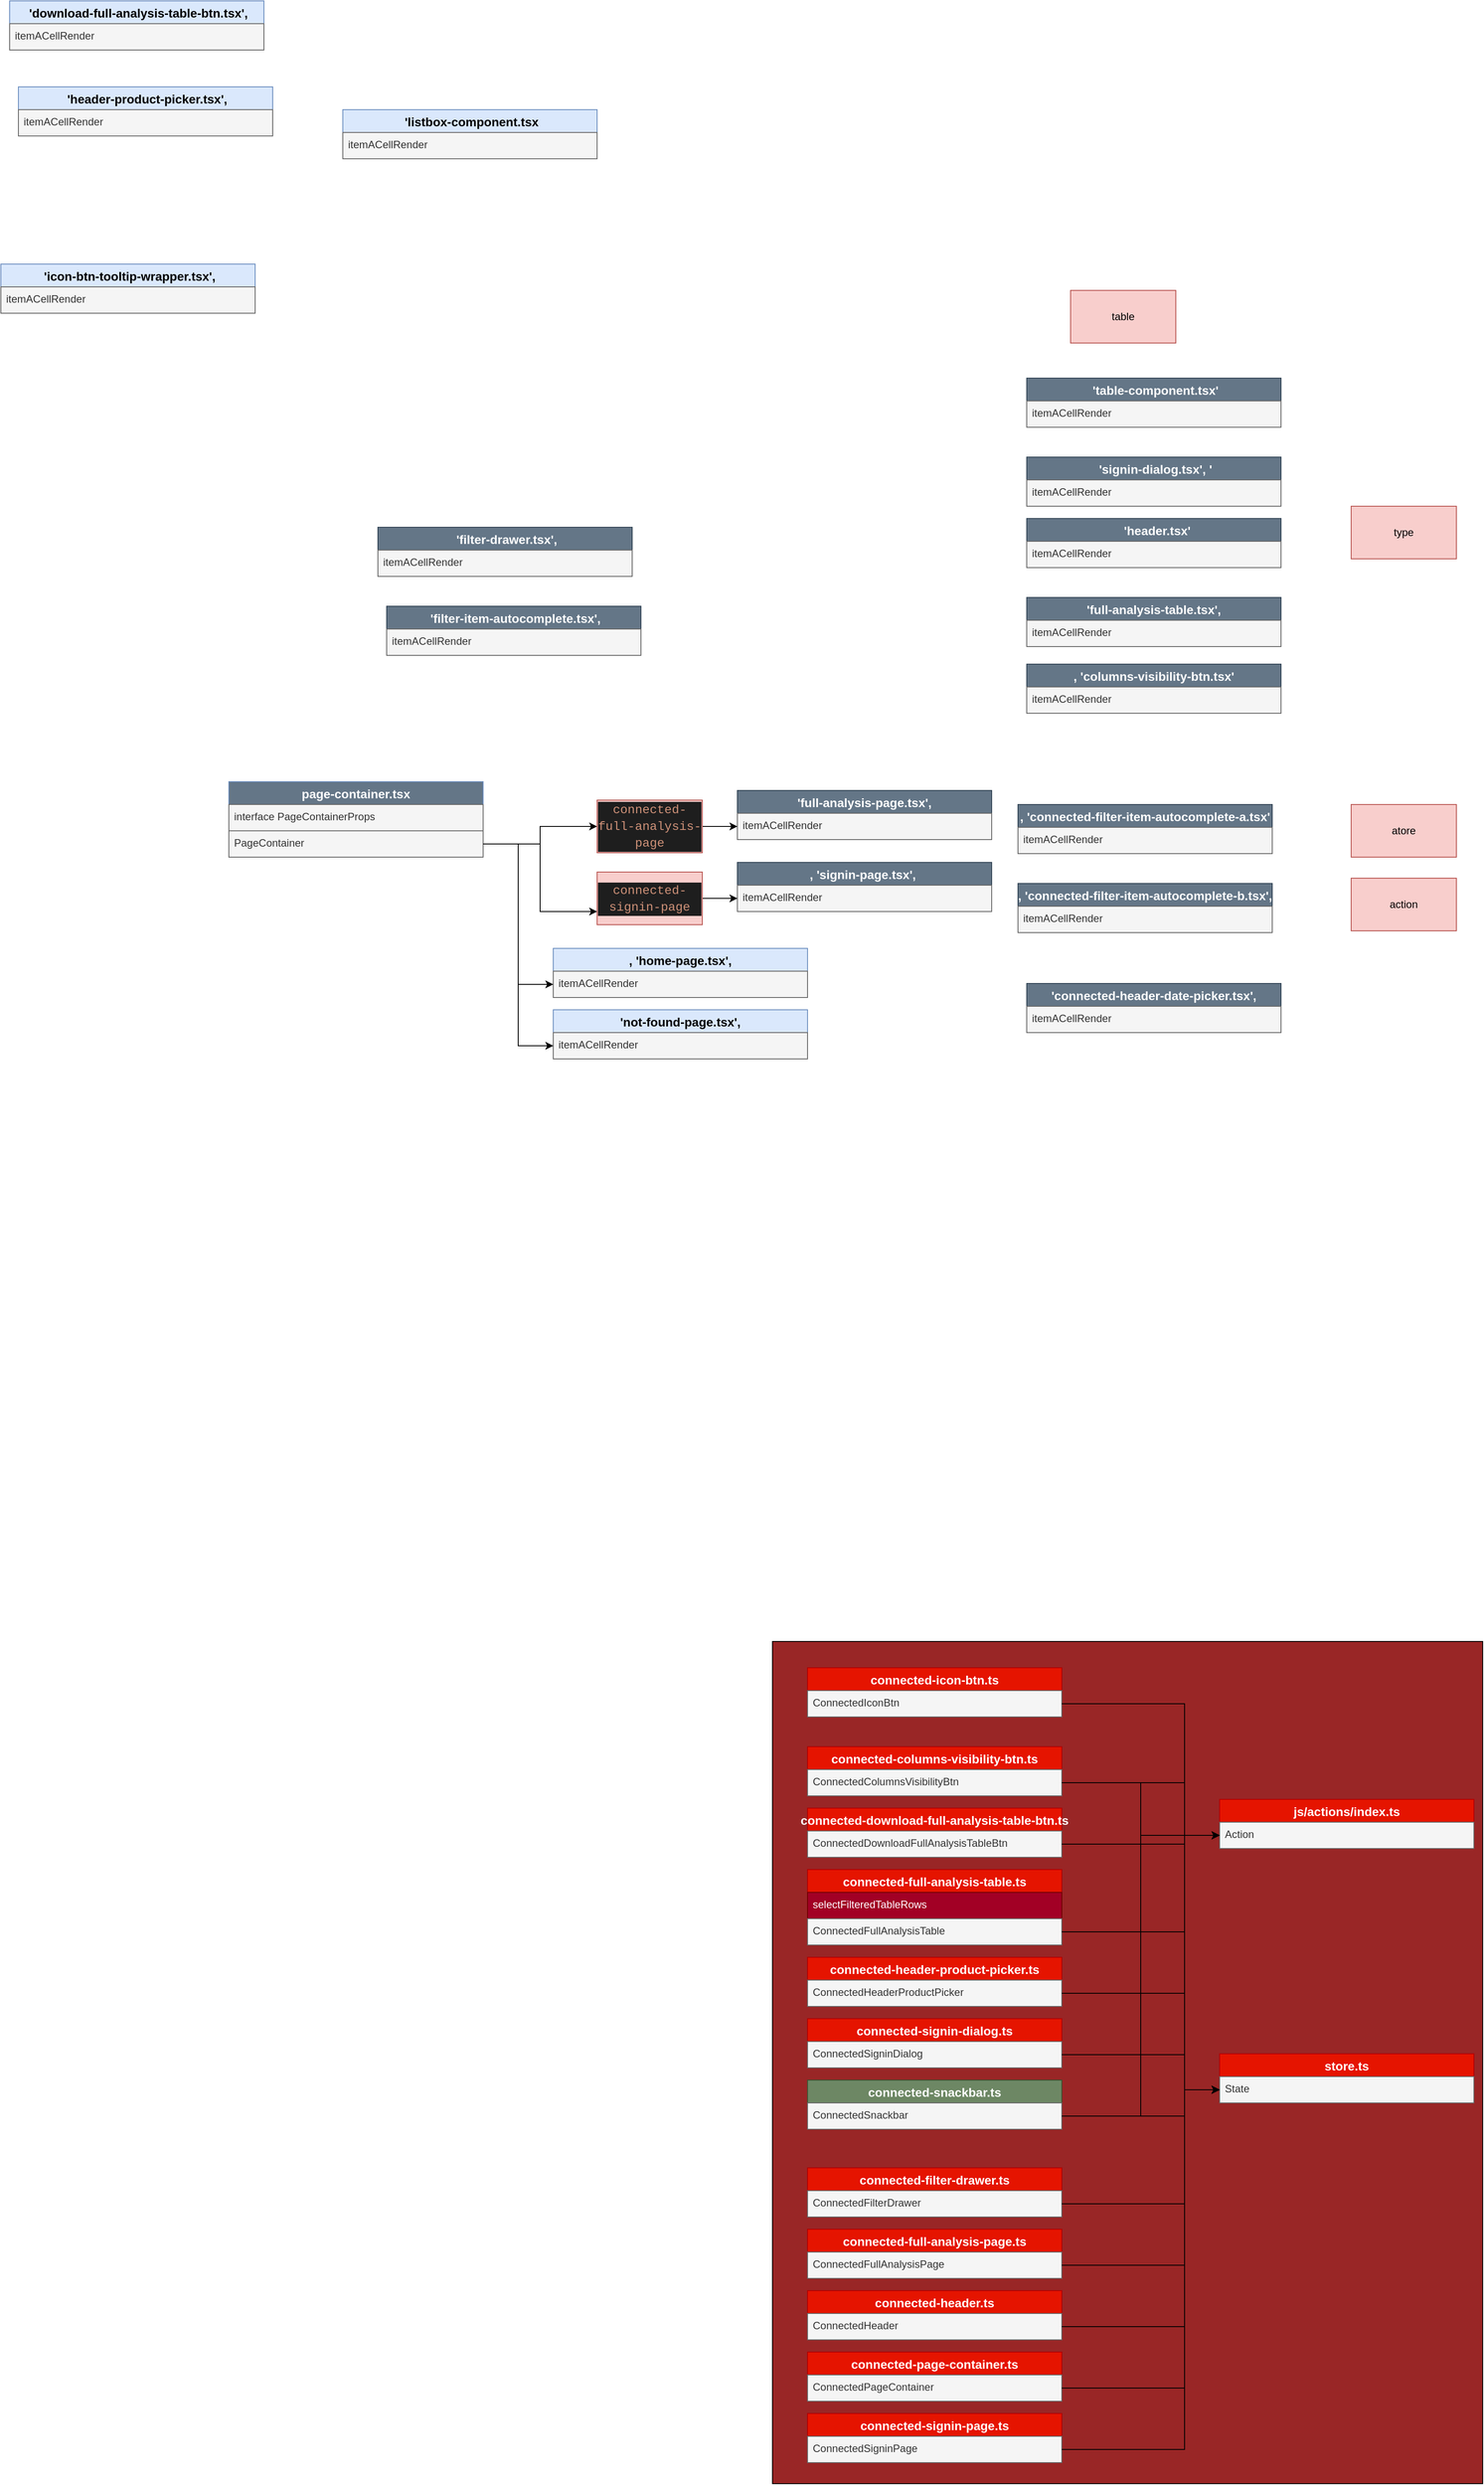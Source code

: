 <mxfile version="14.9.4" type="github">
  <diagram id="5SXes1SylNmNLAyZej1b" name="Page-1">
    <mxGraphModel dx="868" dy="3782" grid="1" gridSize="10" guides="1" tooltips="1" connect="1" arrows="1" fold="1" page="1" pageScale="1" pageWidth="850" pageHeight="1100" math="0" shadow="0">
      <root>
        <mxCell id="0" />
        <mxCell id="1" parent="0" />
        <mxCell id="j3aWC36EJ92PUxpBvVHE-376" value="" style="rounded=0;whiteSpace=wrap;html=1;fillColor=#992626;" parent="1" vertex="1">
          <mxGeometry x="890" y="-1130" width="810" height="960" as="geometry" />
        </mxCell>
        <mxCell id="j3aWC36EJ92PUxpBvVHE-299" value="connected-columns-visibility-btn.ts" style="swimlane;fontStyle=1;childLayout=stackLayout;horizontal=1;startSize=26;horizontalStack=0;resizeParent=1;resizeParentMax=0;resizeLast=0;collapsible=1;marginBottom=0;align=center;fontSize=14;fillColor=#e51400;strokeColor=#B20000;fontColor=#ffffff;" parent="1" vertex="1">
          <mxGeometry x="930" y="-1010" width="290" height="56" as="geometry">
            <mxRectangle x="-70" y="90" width="120" height="26" as="alternateBounds" />
          </mxGeometry>
        </mxCell>
        <mxCell id="j3aWC36EJ92PUxpBvVHE-300" value="ConnectedColumnsVisibilityBtn" style="text;strokeColor=#666666;fillColor=#f5f5f5;spacingLeft=4;spacingRight=4;overflow=hidden;rotatable=0;points=[[0,0.5],[1,0.5]];portConstraint=eastwest;fontSize=12;fontColor=#333333;" parent="j3aWC36EJ92PUxpBvVHE-299" vertex="1">
          <mxGeometry y="26" width="290" height="30" as="geometry" />
        </mxCell>
        <mxCell id="j3aWC36EJ92PUxpBvVHE-303" value="connected-download-full-analysis-table-btn.ts" style="swimlane;fontStyle=1;childLayout=stackLayout;horizontal=1;startSize=26;horizontalStack=0;resizeParent=1;resizeParentMax=0;resizeLast=0;collapsible=1;marginBottom=0;align=center;fontSize=14;fillColor=#e51400;strokeColor=#B20000;fontColor=#ffffff;" parent="1" vertex="1">
          <mxGeometry x="930" y="-940" width="290" height="56" as="geometry">
            <mxRectangle x="-70" y="90" width="120" height="26" as="alternateBounds" />
          </mxGeometry>
        </mxCell>
        <mxCell id="j3aWC36EJ92PUxpBvVHE-306" value="ConnectedDownloadFullAnalysisTableBtn" style="text;strokeColor=#666666;fillColor=#f5f5f5;spacingLeft=4;spacingRight=4;overflow=hidden;rotatable=0;points=[[0,0.5],[1,0.5]];portConstraint=eastwest;fontSize=12;fontColor=#333333;" parent="j3aWC36EJ92PUxpBvVHE-303" vertex="1">
          <mxGeometry y="26" width="290" height="30" as="geometry" />
        </mxCell>
        <mxCell id="j3aWC36EJ92PUxpBvVHE-307" value="connected-filter-drawer.ts" style="swimlane;fontStyle=1;childLayout=stackLayout;horizontal=1;startSize=26;horizontalStack=0;resizeParent=1;resizeParentMax=0;resizeLast=0;collapsible=1;marginBottom=0;align=center;fontSize=14;fillColor=#e51400;strokeColor=#B20000;fontColor=#ffffff;" parent="1" vertex="1">
          <mxGeometry x="930" y="-530" width="290" height="56" as="geometry">
            <mxRectangle x="-70" y="90" width="120" height="26" as="alternateBounds" />
          </mxGeometry>
        </mxCell>
        <mxCell id="j3aWC36EJ92PUxpBvVHE-310" value="ConnectedFilterDrawer" style="text;strokeColor=#666666;fillColor=#f5f5f5;spacingLeft=4;spacingRight=4;overflow=hidden;rotatable=0;points=[[0,0.5],[1,0.5]];portConstraint=eastwest;fontSize=12;fontColor=#333333;" parent="j3aWC36EJ92PUxpBvVHE-307" vertex="1">
          <mxGeometry y="26" width="290" height="30" as="geometry" />
        </mxCell>
        <mxCell id="j3aWC36EJ92PUxpBvVHE-311" value="connected-full-analysis-page.ts" style="swimlane;fontStyle=1;childLayout=stackLayout;horizontal=1;startSize=26;horizontalStack=0;resizeParent=1;resizeParentMax=0;resizeLast=0;collapsible=1;marginBottom=0;align=center;fontSize=14;fillColor=#e51400;strokeColor=#B20000;fontColor=#ffffff;" parent="1" vertex="1">
          <mxGeometry x="930" y="-460" width="290" height="56" as="geometry">
            <mxRectangle x="-70" y="90" width="120" height="26" as="alternateBounds" />
          </mxGeometry>
        </mxCell>
        <mxCell id="j3aWC36EJ92PUxpBvVHE-314" value="ConnectedFullAnalysisPage" style="text;strokeColor=#666666;fillColor=#f5f5f5;spacingLeft=4;spacingRight=4;overflow=hidden;rotatable=0;points=[[0,0.5],[1,0.5]];portConstraint=eastwest;fontSize=12;fontColor=#333333;" parent="j3aWC36EJ92PUxpBvVHE-311" vertex="1">
          <mxGeometry y="26" width="290" height="30" as="geometry" />
        </mxCell>
        <mxCell id="j3aWC36EJ92PUxpBvVHE-315" value="connected-full-analysis-table.ts" style="swimlane;fontStyle=1;childLayout=stackLayout;horizontal=1;startSize=26;horizontalStack=0;resizeParent=1;resizeParentMax=0;resizeLast=0;collapsible=1;marginBottom=0;align=center;fontSize=14;fillColor=#e51400;strokeColor=#B20000;fontColor=#ffffff;" parent="1" vertex="1">
          <mxGeometry x="930" y="-870" width="290" height="86" as="geometry">
            <mxRectangle x="-70" y="90" width="120" height="26" as="alternateBounds" />
          </mxGeometry>
        </mxCell>
        <mxCell id="j3aWC36EJ92PUxpBvVHE-317" value="selectFilteredTableRows" style="text;strokeColor=#6F0000;fillColor=#a20025;spacingLeft=4;spacingRight=4;overflow=hidden;rotatable=0;points=[[0,0.5],[1,0.5]];portConstraint=eastwest;fontSize=12;fontColor=#ffffff;" parent="j3aWC36EJ92PUxpBvVHE-315" vertex="1">
          <mxGeometry y="26" width="290" height="30" as="geometry" />
        </mxCell>
        <mxCell id="j3aWC36EJ92PUxpBvVHE-318" value="ConnectedFullAnalysisTable" style="text;strokeColor=#666666;fillColor=#f5f5f5;spacingLeft=4;spacingRight=4;overflow=hidden;rotatable=0;points=[[0,0.5],[1,0.5]];portConstraint=eastwest;fontSize=12;fontColor=#333333;" parent="j3aWC36EJ92PUxpBvVHE-315" vertex="1">
          <mxGeometry y="56" width="290" height="30" as="geometry" />
        </mxCell>
        <mxCell id="j3aWC36EJ92PUxpBvVHE-319" value="connected-header-product-picker.ts" style="swimlane;fontStyle=1;childLayout=stackLayout;horizontal=1;startSize=26;horizontalStack=0;resizeParent=1;resizeParentMax=0;resizeLast=0;collapsible=1;marginBottom=0;align=center;fontSize=14;fillColor=#e51400;strokeColor=#B20000;fontColor=#ffffff;" parent="1" vertex="1">
          <mxGeometry x="930" y="-770" width="290" height="56" as="geometry">
            <mxRectangle x="-70" y="90" width="120" height="26" as="alternateBounds" />
          </mxGeometry>
        </mxCell>
        <mxCell id="j3aWC36EJ92PUxpBvVHE-322" value="ConnectedHeaderProductPicker" style="text;strokeColor=#666666;fillColor=#f5f5f5;spacingLeft=4;spacingRight=4;overflow=hidden;rotatable=0;points=[[0,0.5],[1,0.5]];portConstraint=eastwest;fontSize=12;fontColor=#333333;" parent="j3aWC36EJ92PUxpBvVHE-319" vertex="1">
          <mxGeometry y="26" width="290" height="30" as="geometry" />
        </mxCell>
        <mxCell id="j3aWC36EJ92PUxpBvVHE-323" value="connected-header.ts" style="swimlane;fontStyle=1;childLayout=stackLayout;horizontal=1;startSize=26;horizontalStack=0;resizeParent=1;resizeParentMax=0;resizeLast=0;collapsible=1;marginBottom=0;align=center;fontSize=14;fillColor=#e51400;strokeColor=#B20000;fontColor=#ffffff;" parent="1" vertex="1">
          <mxGeometry x="930" y="-390" width="290" height="56" as="geometry">
            <mxRectangle x="-70" y="90" width="120" height="26" as="alternateBounds" />
          </mxGeometry>
        </mxCell>
        <mxCell id="j3aWC36EJ92PUxpBvVHE-326" value="ConnectedHeader" style="text;strokeColor=#666666;fillColor=#f5f5f5;spacingLeft=4;spacingRight=4;overflow=hidden;rotatable=0;points=[[0,0.5],[1,0.5]];portConstraint=eastwest;fontSize=12;fontColor=#333333;" parent="j3aWC36EJ92PUxpBvVHE-323" vertex="1">
          <mxGeometry y="26" width="290" height="30" as="geometry" />
        </mxCell>
        <mxCell id="j3aWC36EJ92PUxpBvVHE-327" value="connected-icon-btn.ts" style="swimlane;fontStyle=1;childLayout=stackLayout;horizontal=1;startSize=26;horizontalStack=0;resizeParent=1;resizeParentMax=0;resizeLast=0;collapsible=1;marginBottom=0;align=center;fontSize=14;fillColor=#e51400;strokeColor=#B20000;fontColor=#ffffff;" parent="1" vertex="1">
          <mxGeometry x="930" y="-1100" width="290" height="56" as="geometry">
            <mxRectangle x="-70" y="90" width="120" height="26" as="alternateBounds" />
          </mxGeometry>
        </mxCell>
        <mxCell id="j3aWC36EJ92PUxpBvVHE-330" value="ConnectedIconBtn" style="text;strokeColor=#666666;fillColor=#f5f5f5;spacingLeft=4;spacingRight=4;overflow=hidden;rotatable=0;points=[[0,0.5],[1,0.5]];portConstraint=eastwest;fontSize=12;fontColor=#333333;" parent="j3aWC36EJ92PUxpBvVHE-327" vertex="1">
          <mxGeometry y="26" width="290" height="30" as="geometry" />
        </mxCell>
        <mxCell id="j3aWC36EJ92PUxpBvVHE-331" value="connected-page-container.ts" style="swimlane;fontStyle=1;childLayout=stackLayout;horizontal=1;startSize=26;horizontalStack=0;resizeParent=1;resizeParentMax=0;resizeLast=0;collapsible=1;marginBottom=0;align=center;fontSize=14;fillColor=#e51400;strokeColor=#B20000;fontColor=#ffffff;" parent="1" vertex="1">
          <mxGeometry x="930" y="-320" width="290" height="56" as="geometry">
            <mxRectangle x="-70" y="90" width="120" height="26" as="alternateBounds" />
          </mxGeometry>
        </mxCell>
        <mxCell id="j3aWC36EJ92PUxpBvVHE-334" value="ConnectedPageContainer" style="text;strokeColor=#666666;fillColor=#f5f5f5;spacingLeft=4;spacingRight=4;overflow=hidden;rotatable=0;points=[[0,0.5],[1,0.5]];portConstraint=eastwest;fontSize=12;fontColor=#333333;" parent="j3aWC36EJ92PUxpBvVHE-331" vertex="1">
          <mxGeometry y="26" width="290" height="30" as="geometry" />
        </mxCell>
        <mxCell id="j3aWC36EJ92PUxpBvVHE-335" value="connected-signin-dialog.ts" style="swimlane;fontStyle=1;childLayout=stackLayout;horizontal=1;startSize=26;horizontalStack=0;resizeParent=1;resizeParentMax=0;resizeLast=0;collapsible=1;marginBottom=0;align=center;fontSize=14;fillColor=#e51400;strokeColor=#B20000;fontColor=#ffffff;" parent="1" vertex="1">
          <mxGeometry x="930" y="-700" width="290" height="56" as="geometry">
            <mxRectangle x="-70" y="90" width="120" height="26" as="alternateBounds" />
          </mxGeometry>
        </mxCell>
        <mxCell id="j3aWC36EJ92PUxpBvVHE-338" value="ConnectedSigninDialog" style="text;strokeColor=#666666;fillColor=#f5f5f5;spacingLeft=4;spacingRight=4;overflow=hidden;rotatable=0;points=[[0,0.5],[1,0.5]];portConstraint=eastwest;fontSize=12;fontColor=#333333;" parent="j3aWC36EJ92PUxpBvVHE-335" vertex="1">
          <mxGeometry y="26" width="290" height="30" as="geometry" />
        </mxCell>
        <mxCell id="j3aWC36EJ92PUxpBvVHE-339" value="connected-signin-page.ts" style="swimlane;fontStyle=1;childLayout=stackLayout;horizontal=1;startSize=26;horizontalStack=0;resizeParent=1;resizeParentMax=0;resizeLast=0;collapsible=1;marginBottom=0;align=center;fontSize=14;fillColor=#e51400;strokeColor=#B20000;fontColor=#ffffff;" parent="1" vertex="1">
          <mxGeometry x="930" y="-250" width="290" height="56" as="geometry">
            <mxRectangle x="-70" y="90" width="120" height="26" as="alternateBounds" />
          </mxGeometry>
        </mxCell>
        <mxCell id="j3aWC36EJ92PUxpBvVHE-342" value="ConnectedSigninPage" style="text;strokeColor=#666666;fillColor=#f5f5f5;spacingLeft=4;spacingRight=4;overflow=hidden;rotatable=0;points=[[0,0.5],[1,0.5]];portConstraint=eastwest;fontSize=12;fontColor=#333333;" parent="j3aWC36EJ92PUxpBvVHE-339" vertex="1">
          <mxGeometry y="26" width="290" height="30" as="geometry" />
        </mxCell>
        <mxCell id="j3aWC36EJ92PUxpBvVHE-343" value="connected-snackbar.ts" style="swimlane;fontStyle=1;childLayout=stackLayout;horizontal=1;startSize=26;horizontalStack=0;resizeParent=1;resizeParentMax=0;resizeLast=0;collapsible=1;marginBottom=0;align=center;fontSize=14;fillColor=#6d8764;strokeColor=#3A5431;fontColor=#ffffff;" parent="1" vertex="1">
          <mxGeometry x="930" y="-630" width="290" height="56" as="geometry">
            <mxRectangle x="-70" y="90" width="120" height="26" as="alternateBounds" />
          </mxGeometry>
        </mxCell>
        <mxCell id="j3aWC36EJ92PUxpBvVHE-346" value="ConnectedSnackbar" style="text;strokeColor=#666666;fillColor=#f5f5f5;spacingLeft=4;spacingRight=4;overflow=hidden;rotatable=0;points=[[0,0.5],[1,0.5]];portConstraint=eastwest;fontSize=12;fontColor=#333333;" parent="j3aWC36EJ92PUxpBvVHE-343" vertex="1">
          <mxGeometry y="26" width="290" height="30" as="geometry" />
        </mxCell>
        <mxCell id="j3aWC36EJ92PUxpBvVHE-353" value="js/actions/index.ts" style="swimlane;fontStyle=1;childLayout=stackLayout;horizontal=1;startSize=26;horizontalStack=0;resizeParent=1;resizeParentMax=0;resizeLast=0;collapsible=1;marginBottom=0;align=center;fontSize=14;fillColor=#e51400;strokeColor=#B20000;fontColor=#ffffff;" parent="1" vertex="1">
          <mxGeometry x="1400" y="-950" width="290" height="56" as="geometry">
            <mxRectangle x="-70" y="90" width="120" height="26" as="alternateBounds" />
          </mxGeometry>
        </mxCell>
        <mxCell id="j3aWC36EJ92PUxpBvVHE-354" value="Action" style="text;strokeColor=#666666;fillColor=#f5f5f5;spacingLeft=4;spacingRight=4;overflow=hidden;rotatable=0;points=[[0,0.5],[1,0.5]];portConstraint=eastwest;fontSize=12;fontColor=#333333;" parent="j3aWC36EJ92PUxpBvVHE-353" vertex="1">
          <mxGeometry y="26" width="290" height="30" as="geometry" />
        </mxCell>
        <mxCell id="j3aWC36EJ92PUxpBvVHE-355" value="store.ts" style="swimlane;fontStyle=1;childLayout=stackLayout;horizontal=1;startSize=26;horizontalStack=0;resizeParent=1;resizeParentMax=0;resizeLast=0;collapsible=1;marginBottom=0;align=center;fontSize=14;fillColor=#e51400;strokeColor=#B20000;fontColor=#ffffff;" parent="1" vertex="1">
          <mxGeometry x="1400" y="-660" width="290" height="56" as="geometry">
            <mxRectangle x="-70" y="90" width="120" height="26" as="alternateBounds" />
          </mxGeometry>
        </mxCell>
        <mxCell id="j3aWC36EJ92PUxpBvVHE-356" value="State" style="text;strokeColor=#666666;fillColor=#f5f5f5;spacingLeft=4;spacingRight=4;overflow=hidden;rotatable=0;points=[[0,0.5],[1,0.5]];portConstraint=eastwest;fontSize=12;fontColor=#333333;" parent="j3aWC36EJ92PUxpBvVHE-355" vertex="1">
          <mxGeometry y="26" width="290" height="30" as="geometry" />
        </mxCell>
        <mxCell id="j3aWC36EJ92PUxpBvVHE-358" style="edgeStyle=orthogonalEdgeStyle;rounded=0;orthogonalLoop=1;jettySize=auto;html=1;" parent="1" source="j3aWC36EJ92PUxpBvVHE-330" target="j3aWC36EJ92PUxpBvVHE-354" edge="1">
          <mxGeometry relative="1" as="geometry">
            <Array as="points">
              <mxPoint x="1360" y="-1059" />
              <mxPoint x="1360" y="-909" />
            </Array>
          </mxGeometry>
        </mxCell>
        <mxCell id="j3aWC36EJ92PUxpBvVHE-359" style="edgeStyle=orthogonalEdgeStyle;rounded=0;orthogonalLoop=1;jettySize=auto;html=1;" parent="1" source="j3aWC36EJ92PUxpBvVHE-300" target="j3aWC36EJ92PUxpBvVHE-354" edge="1">
          <mxGeometry relative="1" as="geometry" />
        </mxCell>
        <mxCell id="j3aWC36EJ92PUxpBvVHE-360" style="edgeStyle=orthogonalEdgeStyle;rounded=0;orthogonalLoop=1;jettySize=auto;html=1;" parent="1" source="j3aWC36EJ92PUxpBvVHE-306" target="j3aWC36EJ92PUxpBvVHE-354" edge="1">
          <mxGeometry relative="1" as="geometry" />
        </mxCell>
        <mxCell id="j3aWC36EJ92PUxpBvVHE-361" style="edgeStyle=orthogonalEdgeStyle;rounded=0;orthogonalLoop=1;jettySize=auto;html=1;" parent="1" source="j3aWC36EJ92PUxpBvVHE-318" target="j3aWC36EJ92PUxpBvVHE-354" edge="1">
          <mxGeometry relative="1" as="geometry" />
        </mxCell>
        <mxCell id="j3aWC36EJ92PUxpBvVHE-362" style="edgeStyle=orthogonalEdgeStyle;rounded=0;orthogonalLoop=1;jettySize=auto;html=1;" parent="1" source="j3aWC36EJ92PUxpBvVHE-322" target="j3aWC36EJ92PUxpBvVHE-354" edge="1">
          <mxGeometry relative="1" as="geometry" />
        </mxCell>
        <mxCell id="j3aWC36EJ92PUxpBvVHE-363" style="edgeStyle=orthogonalEdgeStyle;rounded=0;orthogonalLoop=1;jettySize=auto;html=1;" parent="1" source="j3aWC36EJ92PUxpBvVHE-338" target="j3aWC36EJ92PUxpBvVHE-354" edge="1">
          <mxGeometry relative="1" as="geometry" />
        </mxCell>
        <mxCell id="j3aWC36EJ92PUxpBvVHE-364" style="edgeStyle=orthogonalEdgeStyle;rounded=0;orthogonalLoop=1;jettySize=auto;html=1;" parent="1" source="j3aWC36EJ92PUxpBvVHE-346" target="j3aWC36EJ92PUxpBvVHE-354" edge="1">
          <mxGeometry relative="1" as="geometry" />
        </mxCell>
        <mxCell id="j3aWC36EJ92PUxpBvVHE-365" style="edgeStyle=orthogonalEdgeStyle;rounded=0;orthogonalLoop=1;jettySize=auto;html=1;" parent="1" source="j3aWC36EJ92PUxpBvVHE-310" target="j3aWC36EJ92PUxpBvVHE-356" edge="1">
          <mxGeometry relative="1" as="geometry">
            <Array as="points">
              <mxPoint x="1360" y="-489" />
              <mxPoint x="1360" y="-619" />
            </Array>
          </mxGeometry>
        </mxCell>
        <mxCell id="j3aWC36EJ92PUxpBvVHE-366" style="edgeStyle=orthogonalEdgeStyle;rounded=0;orthogonalLoop=1;jettySize=auto;html=1;" parent="1" source="j3aWC36EJ92PUxpBvVHE-314" target="j3aWC36EJ92PUxpBvVHE-356" edge="1">
          <mxGeometry relative="1" as="geometry">
            <Array as="points">
              <mxPoint x="1360" y="-419" />
              <mxPoint x="1360" y="-619" />
            </Array>
          </mxGeometry>
        </mxCell>
        <mxCell id="j3aWC36EJ92PUxpBvVHE-367" style="edgeStyle=orthogonalEdgeStyle;rounded=0;orthogonalLoop=1;jettySize=auto;html=1;" parent="1" source="j3aWC36EJ92PUxpBvVHE-326" target="j3aWC36EJ92PUxpBvVHE-356" edge="1">
          <mxGeometry relative="1" as="geometry">
            <Array as="points">
              <mxPoint x="1360" y="-349" />
              <mxPoint x="1360" y="-619" />
            </Array>
          </mxGeometry>
        </mxCell>
        <mxCell id="j3aWC36EJ92PUxpBvVHE-368" style="edgeStyle=orthogonalEdgeStyle;rounded=0;orthogonalLoop=1;jettySize=auto;html=1;" parent="1" source="j3aWC36EJ92PUxpBvVHE-334" target="j3aWC36EJ92PUxpBvVHE-356" edge="1">
          <mxGeometry relative="1" as="geometry">
            <Array as="points">
              <mxPoint x="1360" y="-279" />
              <mxPoint x="1360" y="-619" />
            </Array>
          </mxGeometry>
        </mxCell>
        <mxCell id="j3aWC36EJ92PUxpBvVHE-369" style="edgeStyle=orthogonalEdgeStyle;rounded=0;orthogonalLoop=1;jettySize=auto;html=1;" parent="1" source="j3aWC36EJ92PUxpBvVHE-342" target="j3aWC36EJ92PUxpBvVHE-356" edge="1">
          <mxGeometry relative="1" as="geometry">
            <Array as="points">
              <mxPoint x="1360" y="-209" />
              <mxPoint x="1360" y="-619" />
            </Array>
          </mxGeometry>
        </mxCell>
        <mxCell id="j3aWC36EJ92PUxpBvVHE-370" style="edgeStyle=orthogonalEdgeStyle;rounded=0;orthogonalLoop=1;jettySize=auto;html=1;" parent="1" source="j3aWC36EJ92PUxpBvVHE-318" target="j3aWC36EJ92PUxpBvVHE-356" edge="1">
          <mxGeometry relative="1" as="geometry">
            <Array as="points">
              <mxPoint x="1360" y="-799" />
              <mxPoint x="1360" y="-619" />
            </Array>
          </mxGeometry>
        </mxCell>
        <mxCell id="j3aWC36EJ92PUxpBvVHE-371" style="edgeStyle=orthogonalEdgeStyle;rounded=0;orthogonalLoop=1;jettySize=auto;html=1;" parent="1" source="j3aWC36EJ92PUxpBvVHE-322" target="j3aWC36EJ92PUxpBvVHE-356" edge="1">
          <mxGeometry relative="1" as="geometry">
            <Array as="points">
              <mxPoint x="1360" y="-729" />
              <mxPoint x="1360" y="-619" />
            </Array>
          </mxGeometry>
        </mxCell>
        <mxCell id="j3aWC36EJ92PUxpBvVHE-372" style="edgeStyle=orthogonalEdgeStyle;rounded=0;orthogonalLoop=1;jettySize=auto;html=1;" parent="1" source="j3aWC36EJ92PUxpBvVHE-338" target="j3aWC36EJ92PUxpBvVHE-356" edge="1">
          <mxGeometry relative="1" as="geometry">
            <Array as="points">
              <mxPoint x="1360" y="-659" />
              <mxPoint x="1360" y="-619" />
            </Array>
          </mxGeometry>
        </mxCell>
        <mxCell id="j3aWC36EJ92PUxpBvVHE-373" style="edgeStyle=orthogonalEdgeStyle;rounded=0;orthogonalLoop=1;jettySize=auto;html=1;" parent="1" source="j3aWC36EJ92PUxpBvVHE-346" target="j3aWC36EJ92PUxpBvVHE-356" edge="1">
          <mxGeometry relative="1" as="geometry">
            <Array as="points">
              <mxPoint x="1360" y="-589" />
              <mxPoint x="1360" y="-619" />
            </Array>
          </mxGeometry>
        </mxCell>
        <mxCell id="j3aWC36EJ92PUxpBvVHE-374" style="edgeStyle=orthogonalEdgeStyle;rounded=0;orthogonalLoop=1;jettySize=auto;html=1;" parent="1" source="j3aWC36EJ92PUxpBvVHE-306" target="j3aWC36EJ92PUxpBvVHE-356" edge="1">
          <mxGeometry relative="1" as="geometry">
            <Array as="points">
              <mxPoint x="1360" y="-899" />
              <mxPoint x="1360" y="-619" />
            </Array>
          </mxGeometry>
        </mxCell>
        <mxCell id="j3aWC36EJ92PUxpBvVHE-375" style="edgeStyle=orthogonalEdgeStyle;rounded=0;orthogonalLoop=1;jettySize=auto;html=1;" parent="1" source="j3aWC36EJ92PUxpBvVHE-300" target="j3aWC36EJ92PUxpBvVHE-356" edge="1">
          <mxGeometry relative="1" as="geometry">
            <Array as="points">
              <mxPoint x="1360" y="-969" />
              <mxPoint x="1360" y="-619" />
            </Array>
          </mxGeometry>
        </mxCell>
        <mxCell id="KLIFrRBhcnv826Nl3mYW-30" value=", &#39;columns-visibility-btn.tsx&#39;" style="swimlane;fontStyle=1;childLayout=stackLayout;horizontal=1;startSize=26;horizontalStack=0;resizeParent=1;resizeParentMax=0;resizeLast=0;collapsible=1;marginBottom=0;align=center;fontSize=14;fillColor=#647687;strokeColor=#314354;fontColor=#ffffff;" parent="1" vertex="1">
          <mxGeometry x="1180" y="-2244" width="290" height="56" as="geometry">
            <mxRectangle x="-70" y="90" width="120" height="26" as="alternateBounds" />
          </mxGeometry>
        </mxCell>
        <mxCell id="KLIFrRBhcnv826Nl3mYW-31" value="itemACellRender" style="text;strokeColor=#666666;spacingLeft=4;spacingRight=4;overflow=hidden;rotatable=0;points=[[0,0.5],[1,0.5]];portConstraint=eastwest;fontSize=12;fillColor=#f5f5f5;fontColor=#333333;" parent="KLIFrRBhcnv826Nl3mYW-30" vertex="1">
          <mxGeometry y="26" width="290" height="30" as="geometry" />
        </mxCell>
        <mxCell id="KLIFrRBhcnv826Nl3mYW-32" value=", &#39;connected-filter-item-autocomplete-a.tsx&#39;" style="swimlane;fontStyle=1;childLayout=stackLayout;horizontal=1;startSize=26;horizontalStack=0;resizeParent=1;resizeParentMax=0;resizeLast=0;collapsible=1;marginBottom=0;align=center;fontSize=14;fillColor=#647687;strokeColor=#314354;fontColor=#ffffff;" parent="1" vertex="1">
          <mxGeometry x="1170" y="-2084" width="290" height="56" as="geometry">
            <mxRectangle x="-70" y="90" width="120" height="26" as="alternateBounds" />
          </mxGeometry>
        </mxCell>
        <mxCell id="KLIFrRBhcnv826Nl3mYW-33" value="itemACellRender" style="text;strokeColor=#666666;spacingLeft=4;spacingRight=4;overflow=hidden;rotatable=0;points=[[0,0.5],[1,0.5]];portConstraint=eastwest;fontSize=12;fillColor=#f5f5f5;fontColor=#333333;" parent="KLIFrRBhcnv826Nl3mYW-32" vertex="1">
          <mxGeometry y="26" width="290" height="30" as="geometry" />
        </mxCell>
        <mxCell id="KLIFrRBhcnv826Nl3mYW-34" value=", &#39;connected-filter-item-autocomplete-b.tsx&#39;," style="swimlane;fontStyle=1;childLayout=stackLayout;horizontal=1;startSize=26;horizontalStack=0;resizeParent=1;resizeParentMax=0;resizeLast=0;collapsible=1;marginBottom=0;align=center;fontSize=14;fillColor=#647687;strokeColor=#314354;fontColor=#ffffff;" parent="1" vertex="1">
          <mxGeometry x="1170" y="-1994" width="290" height="56" as="geometry">
            <mxRectangle x="-70" y="90" width="120" height="26" as="alternateBounds" />
          </mxGeometry>
        </mxCell>
        <mxCell id="KLIFrRBhcnv826Nl3mYW-35" value="itemACellRender" style="text;strokeColor=#666666;spacingLeft=4;spacingRight=4;overflow=hidden;rotatable=0;points=[[0,0.5],[1,0.5]];portConstraint=eastwest;fontSize=12;fillColor=#f5f5f5;fontColor=#333333;" parent="KLIFrRBhcnv826Nl3mYW-34" vertex="1">
          <mxGeometry y="26" width="290" height="30" as="geometry" />
        </mxCell>
        <mxCell id="KLIFrRBhcnv826Nl3mYW-36" value="&#39;full-analysis-table.tsx&#39;," style="swimlane;fontStyle=1;childLayout=stackLayout;horizontal=1;startSize=26;horizontalStack=0;resizeParent=1;resizeParentMax=0;resizeLast=0;collapsible=1;marginBottom=0;align=center;fontSize=14;fillColor=#647687;strokeColor=#314354;fontColor=#ffffff;" parent="1" vertex="1">
          <mxGeometry x="1180" y="-2320" width="290" height="56" as="geometry">
            <mxRectangle x="-70" y="90" width="120" height="26" as="alternateBounds" />
          </mxGeometry>
        </mxCell>
        <mxCell id="KLIFrRBhcnv826Nl3mYW-37" value="itemACellRender" style="text;strokeColor=#666666;spacingLeft=4;spacingRight=4;overflow=hidden;rotatable=0;points=[[0,0.5],[1,0.5]];portConstraint=eastwest;fontSize=12;fillColor=#f5f5f5;fontColor=#333333;" parent="KLIFrRBhcnv826Nl3mYW-36" vertex="1">
          <mxGeometry y="26" width="290" height="30" as="geometry" />
        </mxCell>
        <mxCell id="KLIFrRBhcnv826Nl3mYW-40" value="&#39;connected-header-date-picker.tsx&#39;," style="swimlane;fontStyle=1;childLayout=stackLayout;horizontal=1;startSize=26;horizontalStack=0;resizeParent=1;resizeParentMax=0;resizeLast=0;collapsible=1;marginBottom=0;align=center;fontSize=14;fillColor=#647687;strokeColor=#314354;fontColor=#ffffff;" parent="1" vertex="1">
          <mxGeometry x="1180" y="-1880" width="290" height="56" as="geometry">
            <mxRectangle x="-70" y="90" width="120" height="26" as="alternateBounds" />
          </mxGeometry>
        </mxCell>
        <mxCell id="KLIFrRBhcnv826Nl3mYW-41" value="itemACellRender" style="text;strokeColor=#666666;spacingLeft=4;spacingRight=4;overflow=hidden;rotatable=0;points=[[0,0.5],[1,0.5]];portConstraint=eastwest;fontSize=12;fillColor=#f5f5f5;fontColor=#333333;" parent="KLIFrRBhcnv826Nl3mYW-40" vertex="1">
          <mxGeometry y="26" width="290" height="30" as="geometry" />
        </mxCell>
        <mxCell id="KLIFrRBhcnv826Nl3mYW-44" value=" &#39;filter-drawer.tsx&#39;," style="swimlane;fontStyle=1;childLayout=stackLayout;horizontal=1;startSize=26;horizontalStack=0;resizeParent=1;resizeParentMax=0;resizeLast=0;collapsible=1;marginBottom=0;align=center;fontSize=14;fillColor=#647687;strokeColor=#314354;fontColor=#ffffff;" parent="1" vertex="1">
          <mxGeometry x="440" y="-2400" width="290" height="56" as="geometry">
            <mxRectangle x="-70" y="90" width="120" height="26" as="alternateBounds" />
          </mxGeometry>
        </mxCell>
        <mxCell id="KLIFrRBhcnv826Nl3mYW-45" value="itemACellRender" style="text;strokeColor=#666666;spacingLeft=4;spacingRight=4;overflow=hidden;rotatable=0;points=[[0,0.5],[1,0.5]];portConstraint=eastwest;fontSize=12;fillColor=#f5f5f5;fontColor=#333333;" parent="KLIFrRBhcnv826Nl3mYW-44" vertex="1">
          <mxGeometry y="26" width="290" height="30" as="geometry" />
        </mxCell>
        <mxCell id="KLIFrRBhcnv826Nl3mYW-46" value=" &#39;filter-item-autocomplete.tsx&#39;," style="swimlane;fontStyle=1;childLayout=stackLayout;horizontal=1;startSize=26;horizontalStack=0;resizeParent=1;resizeParentMax=0;resizeLast=0;collapsible=1;marginBottom=0;align=center;fontSize=14;fillColor=#647687;strokeColor=#314354;fontColor=#ffffff;" parent="1" vertex="1">
          <mxGeometry x="450" y="-2310" width="290" height="56" as="geometry">
            <mxRectangle x="-70" y="90" width="120" height="26" as="alternateBounds" />
          </mxGeometry>
        </mxCell>
        <mxCell id="KLIFrRBhcnv826Nl3mYW-47" value="itemACellRender" style="text;strokeColor=#666666;spacingLeft=4;spacingRight=4;overflow=hidden;rotatable=0;points=[[0,0.5],[1,0.5]];portConstraint=eastwest;fontSize=12;fillColor=#f5f5f5;fontColor=#333333;" parent="KLIFrRBhcnv826Nl3mYW-46" vertex="1">
          <mxGeometry y="26" width="290" height="30" as="geometry" />
        </mxCell>
        <mxCell id="KLIFrRBhcnv826Nl3mYW-48" value=" &#39;full-analysis-page.tsx&#39;, " style="swimlane;fontStyle=1;childLayout=stackLayout;horizontal=1;startSize=26;horizontalStack=0;resizeParent=1;resizeParentMax=0;resizeLast=0;collapsible=1;marginBottom=0;align=center;fontSize=14;fillColor=#647687;strokeColor=#314354;fontColor=#ffffff;" parent="1" vertex="1">
          <mxGeometry x="850" y="-2100" width="290" height="56" as="geometry">
            <mxRectangle x="-70" y="90" width="120" height="26" as="alternateBounds" />
          </mxGeometry>
        </mxCell>
        <mxCell id="KLIFrRBhcnv826Nl3mYW-49" value="itemACellRender" style="text;strokeColor=#666666;spacingLeft=4;spacingRight=4;overflow=hidden;rotatable=0;points=[[0,0.5],[1,0.5]];portConstraint=eastwest;fontSize=12;fillColor=#f5f5f5;fontColor=#333333;" parent="KLIFrRBhcnv826Nl3mYW-48" vertex="1">
          <mxGeometry y="26" width="290" height="30" as="geometry" />
        </mxCell>
        <mxCell id="KLIFrRBhcnv826Nl3mYW-50" value="  &#39;header.tsx&#39;" style="swimlane;fontStyle=1;childLayout=stackLayout;horizontal=1;startSize=26;horizontalStack=0;resizeParent=1;resizeParentMax=0;resizeLast=0;collapsible=1;marginBottom=0;align=center;fontSize=14;fillColor=#647687;strokeColor=#314354;fontColor=#ffffff;" parent="1" vertex="1">
          <mxGeometry x="1180" y="-2410" width="290" height="56" as="geometry">
            <mxRectangle x="-70" y="90" width="120" height="26" as="alternateBounds" />
          </mxGeometry>
        </mxCell>
        <mxCell id="KLIFrRBhcnv826Nl3mYW-51" value="itemACellRender" style="text;strokeColor=#666666;spacingLeft=4;spacingRight=4;overflow=hidden;rotatable=0;points=[[0,0.5],[1,0.5]];portConstraint=eastwest;fontSize=12;fillColor=#f5f5f5;fontColor=#333333;" parent="KLIFrRBhcnv826Nl3mYW-50" vertex="1">
          <mxGeometry y="26" width="290" height="30" as="geometry" />
        </mxCell>
        <mxCell id="KLIFrRBhcnv826Nl3mYW-56" value=" &#39;table-component.tsx&#39;" style="swimlane;fontStyle=1;childLayout=stackLayout;horizontal=1;startSize=26;horizontalStack=0;resizeParent=1;resizeParentMax=0;resizeLast=0;collapsible=1;marginBottom=0;align=center;fontSize=14;strokeColor=#314354;fontColor=#ffffff;fillColor=#647687;" parent="1" vertex="1">
          <mxGeometry x="1180" y="-2570" width="290" height="56" as="geometry">
            <mxRectangle x="-70" y="90" width="120" height="26" as="alternateBounds" />
          </mxGeometry>
        </mxCell>
        <mxCell id="KLIFrRBhcnv826Nl3mYW-57" value="itemACellRender" style="text;strokeColor=#666666;spacingLeft=4;spacingRight=4;overflow=hidden;rotatable=0;points=[[0,0.5],[1,0.5]];portConstraint=eastwest;fontSize=12;fillColor=#f5f5f5;fontColor=#333333;" parent="KLIFrRBhcnv826Nl3mYW-56" vertex="1">
          <mxGeometry y="26" width="290" height="30" as="geometry" />
        </mxCell>
        <mxCell id="e_GTg55X1-OMGOIqKF3G-2" value=", &#39;signin-page.tsx&#39;, " style="swimlane;fontStyle=1;childLayout=stackLayout;horizontal=1;startSize=26;horizontalStack=0;resizeParent=1;resizeParentMax=0;resizeLast=0;collapsible=1;marginBottom=0;align=center;fontSize=14;strokeColor=#314354;fontColor=#ffffff;fillColor=#647687;" vertex="1" parent="1">
          <mxGeometry x="850" y="-2018" width="290" height="56" as="geometry">
            <mxRectangle x="-70" y="90" width="120" height="26" as="alternateBounds" />
          </mxGeometry>
        </mxCell>
        <mxCell id="e_GTg55X1-OMGOIqKF3G-3" value="itemACellRender" style="text;strokeColor=#666666;spacingLeft=4;spacingRight=4;overflow=hidden;rotatable=0;points=[[0,0.5],[1,0.5]];portConstraint=eastwest;fontSize=12;fillColor=#f5f5f5;fontColor=#333333;" vertex="1" parent="e_GTg55X1-OMGOIqKF3G-2">
          <mxGeometry y="26" width="290" height="30" as="geometry" />
        </mxCell>
        <mxCell id="e_GTg55X1-OMGOIqKF3G-4" value=" &#39;signin-dialog.tsx&#39;, &#39;" style="swimlane;fontStyle=1;childLayout=stackLayout;horizontal=1;startSize=26;horizontalStack=0;resizeParent=1;resizeParentMax=0;resizeLast=0;collapsible=1;marginBottom=0;align=center;fontSize=14;strokeColor=#314354;fontColor=#ffffff;fillColor=#647687;" vertex="1" parent="1">
          <mxGeometry x="1180" y="-2480" width="290" height="56" as="geometry">
            <mxRectangle x="-70" y="90" width="120" height="26" as="alternateBounds" />
          </mxGeometry>
        </mxCell>
        <mxCell id="e_GTg55X1-OMGOIqKF3G-5" value="itemACellRender" style="text;strokeColor=#666666;spacingLeft=4;spacingRight=4;overflow=hidden;rotatable=0;points=[[0,0.5],[1,0.5]];portConstraint=eastwest;fontSize=12;fillColor=#f5f5f5;fontColor=#333333;" vertex="1" parent="e_GTg55X1-OMGOIqKF3G-4">
          <mxGeometry y="26" width="290" height="30" as="geometry" />
        </mxCell>
        <mxCell id="e_GTg55X1-OMGOIqKF3G-6" value="page-container.tsx" style="swimlane;fontStyle=1;childLayout=stackLayout;horizontal=1;startSize=26;horizontalStack=0;resizeParent=1;resizeParentMax=0;resizeLast=0;collapsible=1;marginBottom=0;align=center;fontSize=14;fillColor=#647687;strokeColor=#6c8ebf;fontColor=#ffffff;" vertex="1" parent="1">
          <mxGeometry x="270" y="-2110" width="290" height="86" as="geometry">
            <mxRectangle x="-70" y="90" width="120" height="26" as="alternateBounds" />
          </mxGeometry>
        </mxCell>
        <mxCell id="e_GTg55X1-OMGOIqKF3G-7" value="interface PageContainerProps" style="text;strokeColor=#666666;spacingLeft=4;spacingRight=4;overflow=hidden;rotatable=0;points=[[0,0.5],[1,0.5]];portConstraint=eastwest;fontSize=12;fillColor=#f5f5f5;fontColor=#333333;" vertex="1" parent="e_GTg55X1-OMGOIqKF3G-6">
          <mxGeometry y="26" width="290" height="30" as="geometry" />
        </mxCell>
        <mxCell id="e_GTg55X1-OMGOIqKF3G-30" value="PageContainer" style="text;strokeColor=#666666;spacingLeft=4;spacingRight=4;overflow=hidden;rotatable=0;points=[[0,0.5],[1,0.5]];portConstraint=eastwest;fontSize=12;fillColor=#f5f5f5;fontColor=#333333;" vertex="1" parent="e_GTg55X1-OMGOIqKF3G-6">
          <mxGeometry y="56" width="290" height="30" as="geometry" />
        </mxCell>
        <mxCell id="e_GTg55X1-OMGOIqKF3G-12" value=" &#39;download-full-analysis-table-btn.tsx&#39;," style="swimlane;fontStyle=1;childLayout=stackLayout;horizontal=1;startSize=26;horizontalStack=0;resizeParent=1;resizeParentMax=0;resizeLast=0;collapsible=1;marginBottom=0;align=center;fontSize=14;fillColor=#dae8fc;strokeColor=#6c8ebf;" vertex="1" parent="1">
          <mxGeometry x="20" y="-3000" width="290" height="56" as="geometry">
            <mxRectangle x="-70" y="90" width="120" height="26" as="alternateBounds" />
          </mxGeometry>
        </mxCell>
        <mxCell id="e_GTg55X1-OMGOIqKF3G-13" value="itemACellRender" style="text;strokeColor=#666666;spacingLeft=4;spacingRight=4;overflow=hidden;rotatable=0;points=[[0,0.5],[1,0.5]];portConstraint=eastwest;fontSize=12;fillColor=#f5f5f5;fontColor=#333333;" vertex="1" parent="e_GTg55X1-OMGOIqKF3G-12">
          <mxGeometry y="26" width="290" height="30" as="geometry" />
        </mxCell>
        <mxCell id="e_GTg55X1-OMGOIqKF3G-14" value=", &#39;home-page.tsx&#39;," style="swimlane;fontStyle=1;childLayout=stackLayout;horizontal=1;startSize=26;horizontalStack=0;resizeParent=1;resizeParentMax=0;resizeLast=0;collapsible=1;marginBottom=0;align=center;fontSize=14;fillColor=#dae8fc;strokeColor=#6c8ebf;" vertex="1" parent="1">
          <mxGeometry x="640" y="-1920" width="290" height="56" as="geometry">
            <mxRectangle x="-70" y="90" width="120" height="26" as="alternateBounds" />
          </mxGeometry>
        </mxCell>
        <mxCell id="e_GTg55X1-OMGOIqKF3G-15" value="itemACellRender" style="text;strokeColor=#666666;spacingLeft=4;spacingRight=4;overflow=hidden;rotatable=0;points=[[0,0.5],[1,0.5]];portConstraint=eastwest;fontSize=12;fillColor=#f5f5f5;fontColor=#333333;" vertex="1" parent="e_GTg55X1-OMGOIqKF3G-14">
          <mxGeometry y="26" width="290" height="30" as="geometry" />
        </mxCell>
        <mxCell id="e_GTg55X1-OMGOIqKF3G-16" value=" &#39;icon-btn-tooltip-wrapper.tsx&#39;," style="swimlane;fontStyle=1;childLayout=stackLayout;horizontal=1;startSize=26;horizontalStack=0;resizeParent=1;resizeParentMax=0;resizeLast=0;collapsible=1;marginBottom=0;align=center;fontSize=14;fillColor=#dae8fc;strokeColor=#6c8ebf;" vertex="1" parent="1">
          <mxGeometry x="10" y="-2700" width="290" height="56" as="geometry">
            <mxRectangle x="-70" y="90" width="120" height="26" as="alternateBounds" />
          </mxGeometry>
        </mxCell>
        <mxCell id="e_GTg55X1-OMGOIqKF3G-17" value="itemACellRender" style="text;strokeColor=#666666;spacingLeft=4;spacingRight=4;overflow=hidden;rotatable=0;points=[[0,0.5],[1,0.5]];portConstraint=eastwest;fontSize=12;fillColor=#f5f5f5;fontColor=#333333;" vertex="1" parent="e_GTg55X1-OMGOIqKF3G-16">
          <mxGeometry y="26" width="290" height="30" as="geometry" />
        </mxCell>
        <mxCell id="e_GTg55X1-OMGOIqKF3G-18" value=" &#39;header-product-picker.tsx&#39;," style="swimlane;fontStyle=1;childLayout=stackLayout;horizontal=1;startSize=26;horizontalStack=0;resizeParent=1;resizeParentMax=0;resizeLast=0;collapsible=1;marginBottom=0;align=center;fontSize=14;fillColor=#dae8fc;strokeColor=#6c8ebf;" vertex="1" parent="1">
          <mxGeometry x="30" y="-2902" width="290" height="56" as="geometry">
            <mxRectangle x="-70" y="90" width="120" height="26" as="alternateBounds" />
          </mxGeometry>
        </mxCell>
        <mxCell id="e_GTg55X1-OMGOIqKF3G-19" value="itemACellRender" style="text;strokeColor=#666666;spacingLeft=4;spacingRight=4;overflow=hidden;rotatable=0;points=[[0,0.5],[1,0.5]];portConstraint=eastwest;fontSize=12;fillColor=#f5f5f5;fontColor=#333333;" vertex="1" parent="e_GTg55X1-OMGOIqKF3G-18">
          <mxGeometry y="26" width="290" height="30" as="geometry" />
        </mxCell>
        <mxCell id="e_GTg55X1-OMGOIqKF3G-20" value=" &#39;not-found-page.tsx&#39;, " style="swimlane;fontStyle=1;childLayout=stackLayout;horizontal=1;startSize=26;horizontalStack=0;resizeParent=1;resizeParentMax=0;resizeLast=0;collapsible=1;marginBottom=0;align=center;fontSize=14;fillColor=#dae8fc;strokeColor=#6c8ebf;" vertex="1" parent="1">
          <mxGeometry x="640" y="-1850" width="290" height="56" as="geometry">
            <mxRectangle x="-70" y="90" width="120" height="26" as="alternateBounds" />
          </mxGeometry>
        </mxCell>
        <mxCell id="e_GTg55X1-OMGOIqKF3G-21" value="itemACellRender" style="text;strokeColor=#666666;spacingLeft=4;spacingRight=4;overflow=hidden;rotatable=0;points=[[0,0.5],[1,0.5]];portConstraint=eastwest;fontSize=12;fillColor=#f5f5f5;fontColor=#333333;" vertex="1" parent="e_GTg55X1-OMGOIqKF3G-20">
          <mxGeometry y="26" width="290" height="30" as="geometry" />
        </mxCell>
        <mxCell id="e_GTg55X1-OMGOIqKF3G-22" value=" &#39;listbox-component.tsx" style="swimlane;fontStyle=1;childLayout=stackLayout;horizontal=1;startSize=26;horizontalStack=0;resizeParent=1;resizeParentMax=0;resizeLast=0;collapsible=1;marginBottom=0;align=center;fontSize=14;fillColor=#dae8fc;strokeColor=#6c8ebf;" vertex="1" parent="1">
          <mxGeometry x="400" y="-2876" width="290" height="56" as="geometry">
            <mxRectangle x="-70" y="90" width="120" height="26" as="alternateBounds" />
          </mxGeometry>
        </mxCell>
        <mxCell id="e_GTg55X1-OMGOIqKF3G-23" value="itemACellRender" style="text;strokeColor=#666666;spacingLeft=4;spacingRight=4;overflow=hidden;rotatable=0;points=[[0,0.5],[1,0.5]];portConstraint=eastwest;fontSize=12;fillColor=#f5f5f5;fontColor=#333333;" vertex="1" parent="e_GTg55X1-OMGOIqKF3G-22">
          <mxGeometry y="26" width="290" height="30" as="geometry" />
        </mxCell>
        <mxCell id="e_GTg55X1-OMGOIqKF3G-24" value="table" style="rounded=0;whiteSpace=wrap;html=1;fillColor=#f8cecc;strokeColor=#b85450;" vertex="1" parent="1">
          <mxGeometry x="1230" y="-2670" width="120" height="60" as="geometry" />
        </mxCell>
        <mxCell id="e_GTg55X1-OMGOIqKF3G-25" value="type" style="rounded=0;whiteSpace=wrap;html=1;fillColor=#f8cecc;strokeColor=#b85450;" vertex="1" parent="1">
          <mxGeometry x="1550" y="-2424" width="120" height="60" as="geometry" />
        </mxCell>
        <mxCell id="e_GTg55X1-OMGOIqKF3G-26" value="action" style="rounded=0;whiteSpace=wrap;html=1;fillColor=#f8cecc;strokeColor=#b85450;" vertex="1" parent="1">
          <mxGeometry x="1550" y="-2000" width="120" height="60" as="geometry" />
        </mxCell>
        <mxCell id="e_GTg55X1-OMGOIqKF3G-27" value="atore" style="rounded=0;whiteSpace=wrap;html=1;fillColor=#f8cecc;strokeColor=#b85450;" vertex="1" parent="1">
          <mxGeometry x="1550" y="-2084" width="120" height="60" as="geometry" />
        </mxCell>
        <mxCell id="e_GTg55X1-OMGOIqKF3G-38" style="edgeStyle=orthogonalEdgeStyle;rounded=0;orthogonalLoop=1;jettySize=auto;html=1;" edge="1" parent="1" source="e_GTg55X1-OMGOIqKF3G-31" target="KLIFrRBhcnv826Nl3mYW-49">
          <mxGeometry relative="1" as="geometry" />
        </mxCell>
        <mxCell id="e_GTg55X1-OMGOIqKF3G-31" value="&lt;div style=&quot;color: rgb(212 , 212 , 212) ; background-color: rgb(30 , 30 , 30) ; font-family: &amp;#34;consolas&amp;#34; , &amp;#34;courier new&amp;#34; , monospace ; font-size: 14px ; line-height: 19px&quot;&gt;&lt;span style=&quot;color: #ce9178&quot;&gt;connected-full-analysis-page&lt;/span&gt;&lt;/div&gt;" style="rounded=0;whiteSpace=wrap;html=1;fillColor=#f8cecc;strokeColor=#b85450;" vertex="1" parent="1">
          <mxGeometry x="690" y="-2089" width="120" height="60" as="geometry" />
        </mxCell>
        <mxCell id="e_GTg55X1-OMGOIqKF3G-39" style="edgeStyle=orthogonalEdgeStyle;rounded=0;orthogonalLoop=1;jettySize=auto;html=1;" edge="1" parent="1" source="e_GTg55X1-OMGOIqKF3G-32" target="e_GTg55X1-OMGOIqKF3G-3">
          <mxGeometry relative="1" as="geometry" />
        </mxCell>
        <mxCell id="e_GTg55X1-OMGOIqKF3G-32" value="&#xa;&#xa;&lt;div style=&quot;color: rgb(212, 212, 212); background-color: rgb(30, 30, 30); font-family: consolas, &amp;quot;courier new&amp;quot;, monospace; font-weight: normal; font-size: 14px; line-height: 19px;&quot;&gt;&lt;div&gt;&lt;span style=&quot;color: #ce9178&quot;&gt;connected-signin-page&lt;/span&gt;&lt;/div&gt;&lt;/div&gt;&#xa;&#xa;" style="rounded=0;whiteSpace=wrap;html=1;fillColor=#f8cecc;strokeColor=#b85450;" vertex="1" parent="1">
          <mxGeometry x="690" y="-2007" width="120" height="60" as="geometry" />
        </mxCell>
        <mxCell id="e_GTg55X1-OMGOIqKF3G-33" style="edgeStyle=orthogonalEdgeStyle;rounded=0;orthogonalLoop=1;jettySize=auto;html=1;" edge="1" parent="1" source="e_GTg55X1-OMGOIqKF3G-30" target="e_GTg55X1-OMGOIqKF3G-31">
          <mxGeometry relative="1" as="geometry" />
        </mxCell>
        <mxCell id="e_GTg55X1-OMGOIqKF3G-34" style="edgeStyle=orthogonalEdgeStyle;rounded=0;orthogonalLoop=1;jettySize=auto;html=1;entryX=0;entryY=0.75;entryDx=0;entryDy=0;" edge="1" parent="1" source="e_GTg55X1-OMGOIqKF3G-30" target="e_GTg55X1-OMGOIqKF3G-32">
          <mxGeometry relative="1" as="geometry" />
        </mxCell>
        <mxCell id="e_GTg55X1-OMGOIqKF3G-35" style="edgeStyle=orthogonalEdgeStyle;rounded=0;orthogonalLoop=1;jettySize=auto;html=1;" edge="1" parent="1" source="e_GTg55X1-OMGOIqKF3G-30" target="e_GTg55X1-OMGOIqKF3G-15">
          <mxGeometry relative="1" as="geometry" />
        </mxCell>
        <mxCell id="e_GTg55X1-OMGOIqKF3G-36" style="edgeStyle=orthogonalEdgeStyle;rounded=0;orthogonalLoop=1;jettySize=auto;html=1;" edge="1" parent="1" source="e_GTg55X1-OMGOIqKF3G-30" target="e_GTg55X1-OMGOIqKF3G-21">
          <mxGeometry relative="1" as="geometry" />
        </mxCell>
      </root>
    </mxGraphModel>
  </diagram>
</mxfile>
